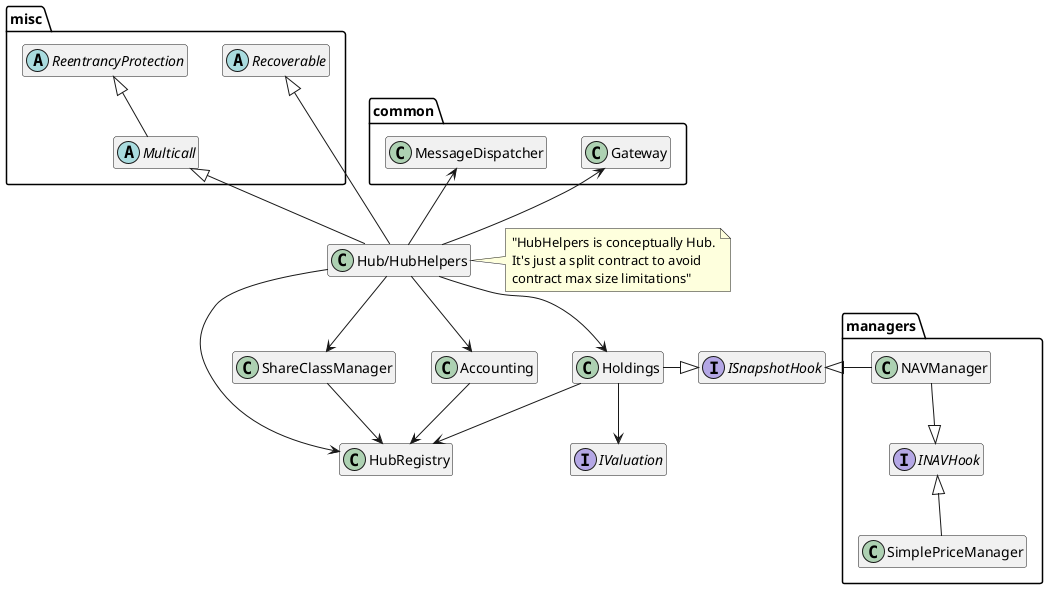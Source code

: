 @startuml
hide empty members

package misc {
    abstract Multicall
    abstract ReentrancyProtection
    abstract Recoverable
}

package common {
    class MessageDispatcher
    class Gateway
}

package managers {
    class NAVManager
    class SimplePriceManager
    interface INAVHook
}

class Holdings
class HubRegistry
class ShareClassManager
class Accounting
class "Hub/HubHelpers" as Hub

note right of Hub: "HubHelpers is conceptually Hub.\nIt's just a split contract to avoid\ncontract max size limitations"

interface ISnapshotHook
interface IValuation

Hub -up-|> Multicall
Multicall -up-|> ReentrancyProtection
Hub -up-|> Recoverable

Hub --> Holdings
Hub --> HubRegistry
Hub --> ShareClassManager
Hub --> Accounting
Hub -up-> MessageDispatcher
Hub -up-> Gateway
Holdings --> IValuation
Holdings -|> ISnapshotHook

NAVManager -|> ISnapshotHook
NAVManager -down-|> INAVHook
SimplePriceManager -up-|> INAVHook

Holdings --> HubRegistry
ShareClassManager --> HubRegistry
Accounting --> HubRegistry

@enduml
